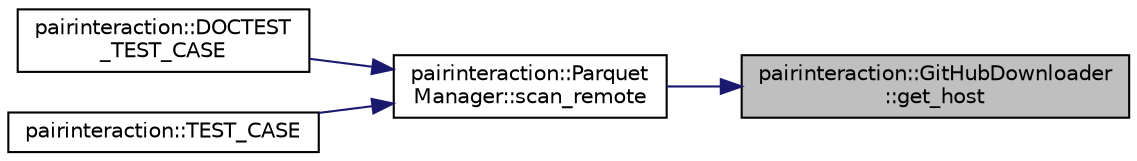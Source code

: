 digraph "pairinteraction::GitHubDownloader::get_host"
{
 // INTERACTIVE_SVG=YES
 // LATEX_PDF_SIZE
  bgcolor="transparent";
  edge [fontname="Helvetica",fontsize="10",labelfontname="Helvetica",labelfontsize="10"];
  node [fontname="Helvetica",fontsize="10",shape=record];
  rankdir="RL";
  Node1 [label="pairinteraction::GitHubDownloader\l::get_host",height=0.2,width=0.4,color="black", fillcolor="grey75", style="filled", fontcolor="black",tooltip=" "];
  Node1 -> Node2 [dir="back",color="midnightblue",fontsize="10",style="solid",fontname="Helvetica"];
  Node2 [label="pairinteraction::Parquet\lManager::scan_remote",height=0.2,width=0.4,color="black",URL="$classpairinteraction_1_1ParquetManager.html#a27fd2a005424e8f3653a2ff8fdab7154",tooltip=" "];
  Node2 -> Node3 [dir="back",color="midnightblue",fontsize="10",style="solid",fontname="Helvetica"];
  Node3 [label="pairinteraction::DOCTEST\l_TEST_CASE",height=0.2,width=0.4,color="black",URL="$namespacepairinteraction.html#a373ebaff2549501c49fd941af97a6fff",tooltip=" "];
  Node2 -> Node4 [dir="back",color="midnightblue",fontsize="10",style="solid",fontname="Helvetica"];
  Node4 [label="pairinteraction::TEST_CASE",height=0.2,width=0.4,color="black",URL="$namespacepairinteraction.html#a642feaf522aa6beb7cc701c4c74d5c77",tooltip=" "];
}
